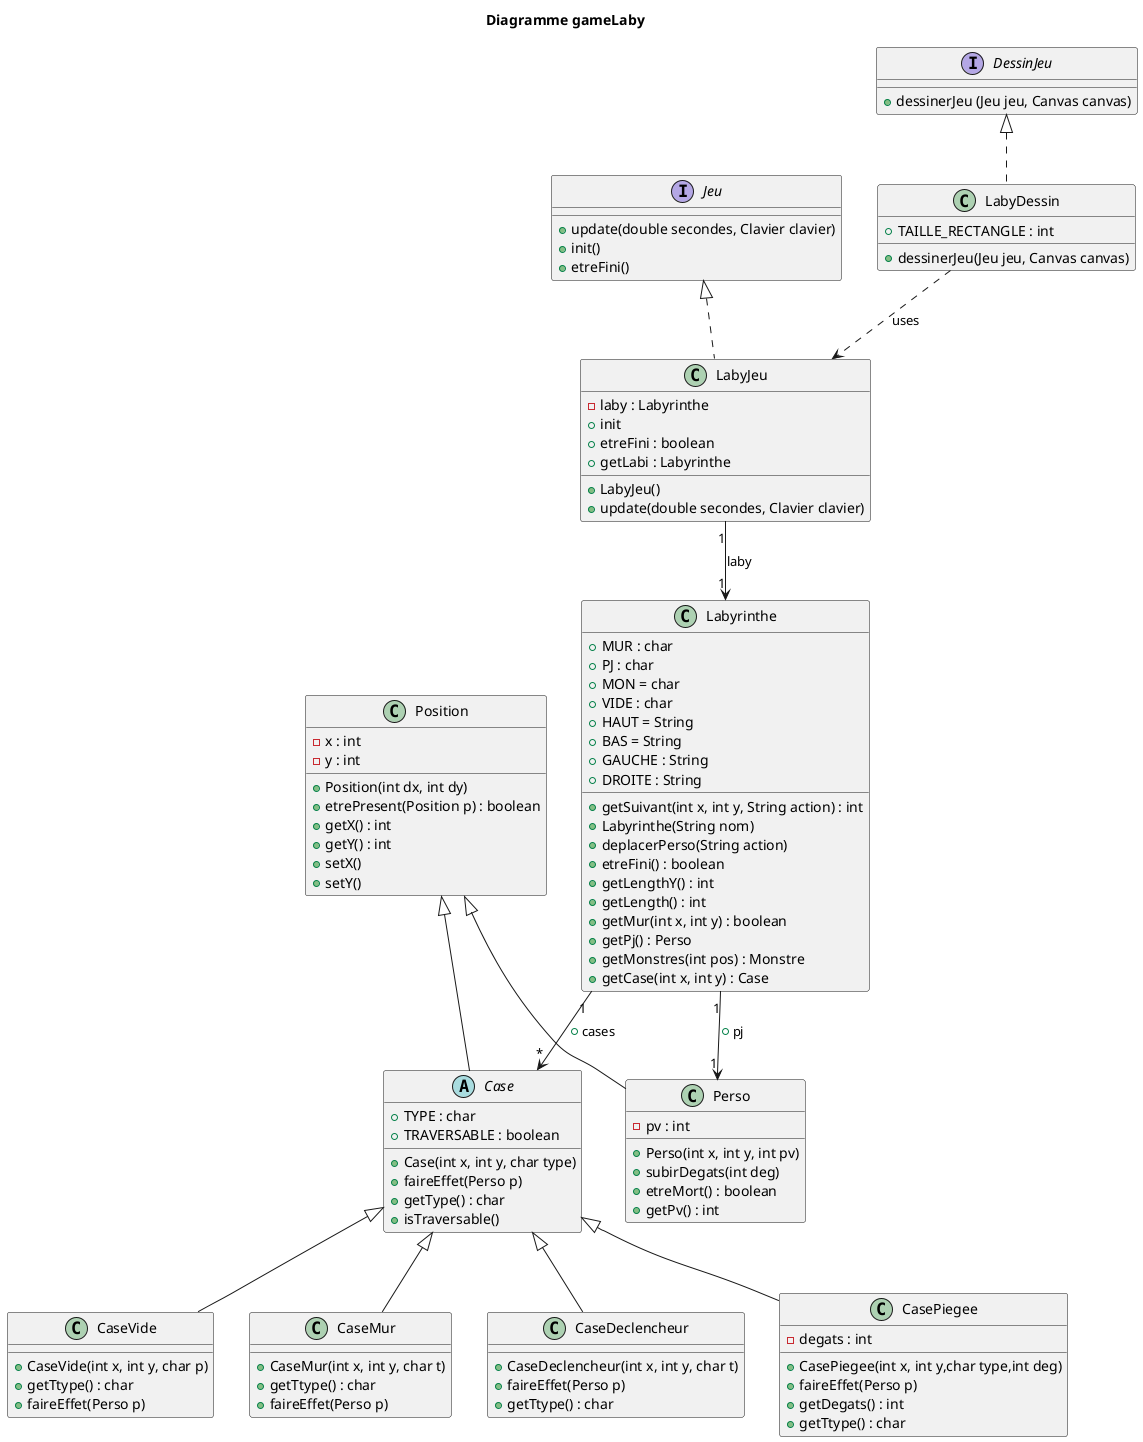@startuml
'https://plantuml.com/class-diagram

title Diagramme gameLaby

interface Jeu {
    +update(double secondes, Clavier clavier)
    +init()
    +etreFini()
    }

interface DessinJeu {
    +dessinerJeu (Jeu jeu, Canvas canvas)
    }



class LabyDessin{
    +TAILLE_RECTANGLE : int
    +dessinerJeu(Jeu jeu, Canvas canvas)
}

class LabyJeu{
    -laby : Labyrinthe
    +LabyJeu()
    +update(double secondes, Clavier clavier)
    +init
    +etreFini : boolean
    +getLabi : Labyrinthe
    }

class Position{
    -x : int
    -y : int
    +Position(int dx, int dy)
    +etrePresent(Position p) : boolean
    +getX() : int
    +getY() : int
    +setX()
    +setY()
    }

abstract Case {
    + TYPE : char
    + TRAVERSABLE : boolean
    +Case(int x, int y, char type)
    +faireEffet(Perso p)
    +getType() : char
    +isTraversable()

    }


class Perso {
    -pv : int
    +Perso(int x, int y, int pv)
    +subirDegats(int deg)
    +etreMort() : boolean
    +getPv() : int
}

'class Monstre {
'    -PointsAttaque : int
'    +Monstre(int x, int y,char type, int ptsAtt)
'    +faireEffet(Perso p)
'    +getPointsAttaque() : int
'}

class Labyrinthe{
    +MUR : char
    +PJ : char
    +MON = char
    +VIDE : char
    +HAUT = String
    +BAS = String
    +GAUCHE : String
    +DROITE : String
    +getSuivant(int x, int y, String action) : int
    +Labyrinthe(String nom)
    +deplacerPerso(String action)
    +etreFini() : boolean
     +getLengthY() : int
     +getLength() : int
     +getMur(int x, int y) : boolean
     +getPj() : Perso
     +getMonstres(int pos) : Monstre
     +getCase(int x, int y) : Case


    }

class CaseVide {
    +CaseVide(int x, int y, char p)
    +getTtype() : char
    +faireEffet(Perso p)
}

class CaseMur {
    +CaseMur(int x, int y, char t)
    +getTtype() : char
    +faireEffet(Perso p)
}

class CaseDeclencheur {
    +CaseDeclencheur(int x, int y, char t)
    +faireEffet(Perso p)
    +getTtype() : char

}

class CasePiegee {
    -degats : int
    +CasePiegee(int x, int y,char type,int deg)
    +faireEffet(Perso p)
    +getDegats() : int
    +getTtype() : char

}


DessinJeu <|.. LabyDessin
Jeu <|.. LabyJeu
Position <|-- Perso
Position <|-- Case
'CaseEffet <|-- Monstre
Labyrinthe "1" --> "1" Perso : +pj
Labyrinthe "1" --> "*" Case : +cases
LabyDessin ..> LabyJeu : uses
LabyJeu "1" --> "1" Labyrinthe : laby
Case <|-- CaseVide
Case <|-- CaseMur
Case <|-- CasePiegee
Case <|-- CaseDeclencheur


@enduml
